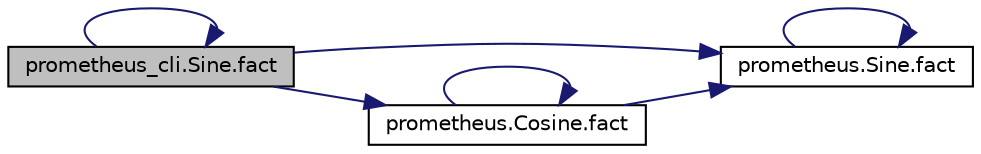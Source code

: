 digraph "prometheus_cli.Sine.fact"
{
  edge [fontname="Helvetica",fontsize="10",labelfontname="Helvetica",labelfontsize="10"];
  node [fontname="Helvetica",fontsize="10",shape=record];
  rankdir="LR";
  Node1 [label="prometheus_cli.Sine.fact",height=0.2,width=0.4,color="black", fillcolor="grey75", style="filled", fontcolor="black"];
  Node1 -> Node2 [color="midnightblue",fontsize="10",style="solid"];
  Node2 [label="prometheus.Sine.fact",height=0.2,width=0.4,color="black", fillcolor="white", style="filled",URL="$classprometheus_1_1_sine.html#a1dfebb4deff04ae55ab5706eaf5e2b44"];
  Node2 -> Node2 [color="midnightblue",fontsize="10",style="solid"];
  Node1 -> Node3 [color="midnightblue",fontsize="10",style="solid"];
  Node3 [label="prometheus.Cosine.fact",height=0.2,width=0.4,color="black", fillcolor="white", style="filled",URL="$classprometheus_1_1_cosine.html#a65c3b1162f86debd5ccb153d65f880a8"];
  Node3 -> Node2 [color="midnightblue",fontsize="10",style="solid"];
  Node3 -> Node3 [color="midnightblue",fontsize="10",style="solid"];
  Node1 -> Node1 [color="midnightblue",fontsize="10",style="solid"];
}
